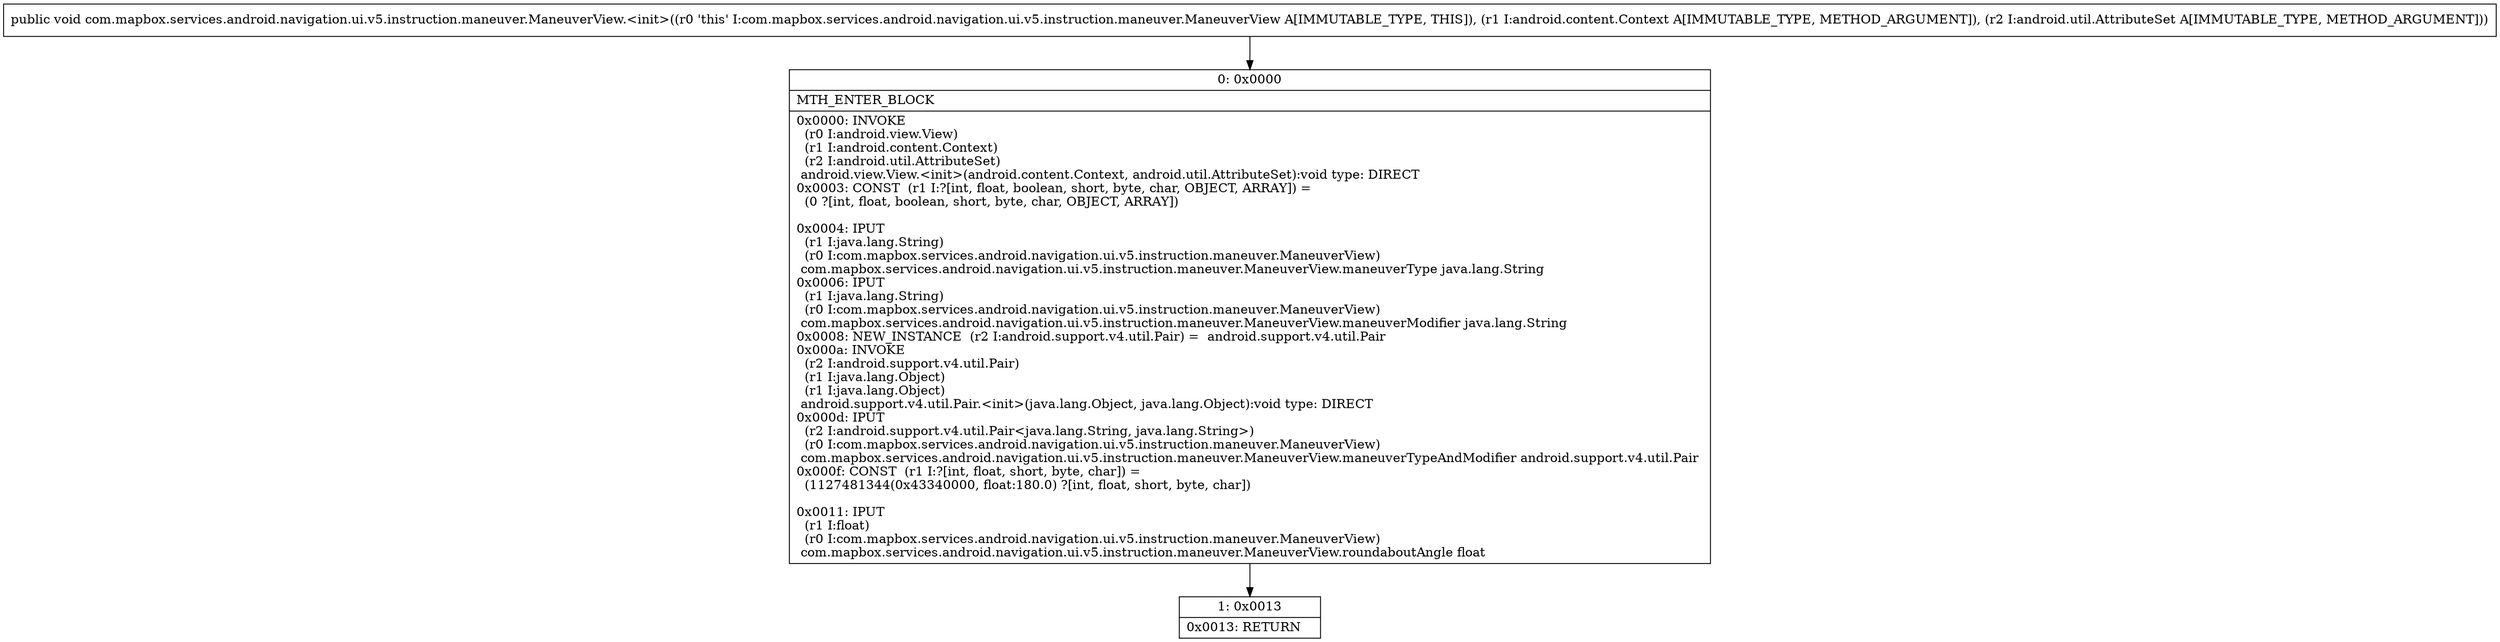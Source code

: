 digraph "CFG forcom.mapbox.services.android.navigation.ui.v5.instruction.maneuver.ManeuverView.\<init\>(Landroid\/content\/Context;Landroid\/util\/AttributeSet;)V" {
Node_0 [shape=record,label="{0\:\ 0x0000|MTH_ENTER_BLOCK\l|0x0000: INVOKE  \l  (r0 I:android.view.View)\l  (r1 I:android.content.Context)\l  (r2 I:android.util.AttributeSet)\l android.view.View.\<init\>(android.content.Context, android.util.AttributeSet):void type: DIRECT \l0x0003: CONST  (r1 I:?[int, float, boolean, short, byte, char, OBJECT, ARRAY]) = \l  (0 ?[int, float, boolean, short, byte, char, OBJECT, ARRAY])\l \l0x0004: IPUT  \l  (r1 I:java.lang.String)\l  (r0 I:com.mapbox.services.android.navigation.ui.v5.instruction.maneuver.ManeuverView)\l com.mapbox.services.android.navigation.ui.v5.instruction.maneuver.ManeuverView.maneuverType java.lang.String \l0x0006: IPUT  \l  (r1 I:java.lang.String)\l  (r0 I:com.mapbox.services.android.navigation.ui.v5.instruction.maneuver.ManeuverView)\l com.mapbox.services.android.navigation.ui.v5.instruction.maneuver.ManeuverView.maneuverModifier java.lang.String \l0x0008: NEW_INSTANCE  (r2 I:android.support.v4.util.Pair) =  android.support.v4.util.Pair \l0x000a: INVOKE  \l  (r2 I:android.support.v4.util.Pair)\l  (r1 I:java.lang.Object)\l  (r1 I:java.lang.Object)\l android.support.v4.util.Pair.\<init\>(java.lang.Object, java.lang.Object):void type: DIRECT \l0x000d: IPUT  \l  (r2 I:android.support.v4.util.Pair\<java.lang.String, java.lang.String\>)\l  (r0 I:com.mapbox.services.android.navigation.ui.v5.instruction.maneuver.ManeuverView)\l com.mapbox.services.android.navigation.ui.v5.instruction.maneuver.ManeuverView.maneuverTypeAndModifier android.support.v4.util.Pair \l0x000f: CONST  (r1 I:?[int, float, short, byte, char]) = \l  (1127481344(0x43340000, float:180.0) ?[int, float, short, byte, char])\l \l0x0011: IPUT  \l  (r1 I:float)\l  (r0 I:com.mapbox.services.android.navigation.ui.v5.instruction.maneuver.ManeuverView)\l com.mapbox.services.android.navigation.ui.v5.instruction.maneuver.ManeuverView.roundaboutAngle float \l}"];
Node_1 [shape=record,label="{1\:\ 0x0013|0x0013: RETURN   \l}"];
MethodNode[shape=record,label="{public void com.mapbox.services.android.navigation.ui.v5.instruction.maneuver.ManeuverView.\<init\>((r0 'this' I:com.mapbox.services.android.navigation.ui.v5.instruction.maneuver.ManeuverView A[IMMUTABLE_TYPE, THIS]), (r1 I:android.content.Context A[IMMUTABLE_TYPE, METHOD_ARGUMENT]), (r2 I:android.util.AttributeSet A[IMMUTABLE_TYPE, METHOD_ARGUMENT])) }"];
MethodNode -> Node_0;
Node_0 -> Node_1;
}

